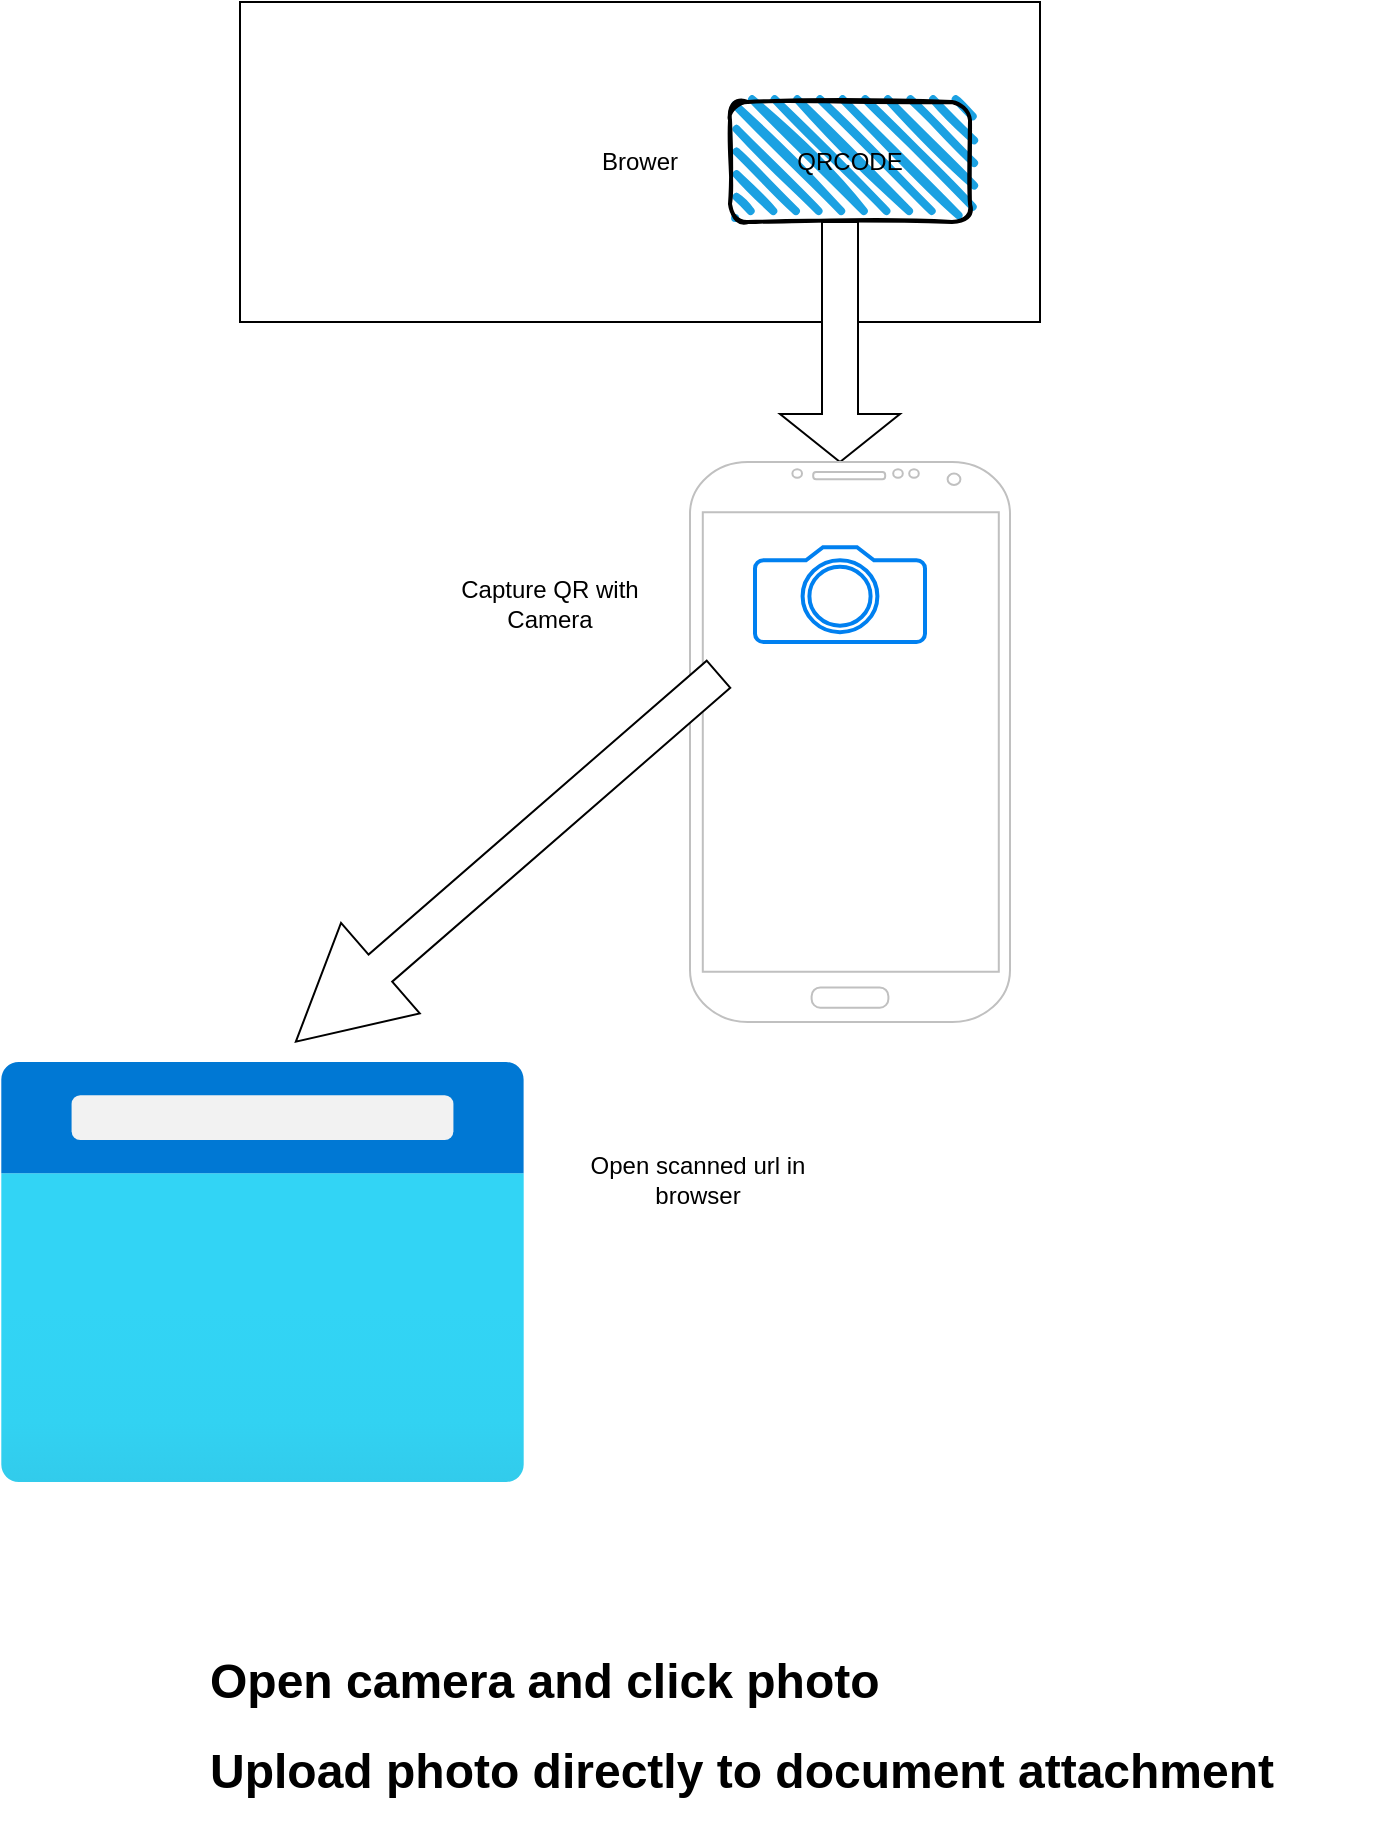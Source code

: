 <mxfile version="13.7.9" type="github">
  <diagram id="C5RBs43oDa-KdzZeNtuy" name="Page-1">
    <mxGraphModel dx="1422" dy="804" grid="1" gridSize="10" guides="1" tooltips="1" connect="1" arrows="1" fold="1" page="1" pageScale="1" pageWidth="827" pageHeight="1169" math="0" shadow="0">
      <root>
        <mxCell id="WIyWlLk6GJQsqaUBKTNV-0" />
        <mxCell id="WIyWlLk6GJQsqaUBKTNV-1" parent="WIyWlLk6GJQsqaUBKTNV-0" />
        <mxCell id="zNyXj1Iru4iyU5mS52OU-0" value="Brower&lt;br&gt;" style="rounded=0;whiteSpace=wrap;html=1;" vertex="1" parent="WIyWlLk6GJQsqaUBKTNV-1">
          <mxGeometry x="160" y="30" width="400" height="160" as="geometry" />
        </mxCell>
        <mxCell id="zNyXj1Iru4iyU5mS52OU-2" value="" style="shape=singleArrow;direction=south;whiteSpace=wrap;html=1;" vertex="1" parent="WIyWlLk6GJQsqaUBKTNV-1">
          <mxGeometry x="430" y="140" width="60" height="120" as="geometry" />
        </mxCell>
        <mxCell id="zNyXj1Iru4iyU5mS52OU-4" value="&lt;span&gt;QRCODE&lt;/span&gt;" style="rounded=1;whiteSpace=wrap;html=1;strokeWidth=2;fillWeight=4;hachureGap=8;hachureAngle=45;fillColor=#1ba1e2;sketch=1;" vertex="1" parent="WIyWlLk6GJQsqaUBKTNV-1">
          <mxGeometry x="405" y="80" width="120" height="60" as="geometry" />
        </mxCell>
        <mxCell id="zNyXj1Iru4iyU5mS52OU-5" value="" style="verticalLabelPosition=bottom;verticalAlign=top;html=1;shadow=0;dashed=0;strokeWidth=1;shape=mxgraph.android.phone2;strokeColor=#c0c0c0;" vertex="1" parent="WIyWlLk6GJQsqaUBKTNV-1">
          <mxGeometry x="385" y="260" width="160" height="280" as="geometry" />
        </mxCell>
        <mxCell id="zNyXj1Iru4iyU5mS52OU-7" value="" style="aspect=fixed;html=1;points=[];align=center;image;fontSize=12;image=img/lib/azure2/general/Browser.svg;" vertex="1" parent="WIyWlLk6GJQsqaUBKTNV-1">
          <mxGeometry x="40" y="560" width="262.5" height="210" as="geometry" />
        </mxCell>
        <mxCell id="zNyXj1Iru4iyU5mS52OU-8" value="" style="html=1;verticalLabelPosition=bottom;align=center;labelBackgroundColor=#ffffff;verticalAlign=top;strokeWidth=2;strokeColor=#0080F0;shadow=0;dashed=0;shape=mxgraph.ios7.icons.camera;" vertex="1" parent="WIyWlLk6GJQsqaUBKTNV-1">
          <mxGeometry x="417.5" y="302.6" width="85" height="47.4" as="geometry" />
        </mxCell>
        <mxCell id="zNyXj1Iru4iyU5mS52OU-9" value="Capture QR with Camera" style="text;html=1;strokeColor=none;fillColor=none;align=center;verticalAlign=middle;whiteSpace=wrap;rounded=0;" vertex="1" parent="WIyWlLk6GJQsqaUBKTNV-1">
          <mxGeometry x="250" y="302.6" width="130" height="57.4" as="geometry" />
        </mxCell>
        <mxCell id="zNyXj1Iru4iyU5mS52OU-10" value="" style="shape=singleArrow;direction=south;whiteSpace=wrap;html=1;rotation=49;" vertex="1" parent="WIyWlLk6GJQsqaUBKTNV-1">
          <mxGeometry x="263.59" y="317.96" width="60" height="280" as="geometry" />
        </mxCell>
        <mxCell id="zNyXj1Iru4iyU5mS52OU-11" value="Open scanned url in browser" style="text;html=1;strokeColor=none;fillColor=none;align=center;verticalAlign=middle;whiteSpace=wrap;rounded=0;" vertex="1" parent="WIyWlLk6GJQsqaUBKTNV-1">
          <mxGeometry x="323.59" y="590" width="130" height="57.4" as="geometry" />
        </mxCell>
        <mxCell id="zNyXj1Iru4iyU5mS52OU-14" value="&lt;h1&gt;Open camera and click photo&lt;/h1&gt;&lt;div&gt;&lt;h1&gt;Upload photo directly to document attachment&lt;/h1&gt;&lt;/div&gt;&lt;p&gt;&lt;br&gt;&lt;/p&gt;" style="text;html=1;strokeColor=none;fillColor=none;spacing=5;spacingTop=-20;whiteSpace=wrap;overflow=hidden;rounded=0;" vertex="1" parent="WIyWlLk6GJQsqaUBKTNV-1">
          <mxGeometry x="140" y="850" width="586.41" height="100" as="geometry" />
        </mxCell>
      </root>
    </mxGraphModel>
  </diagram>
</mxfile>
